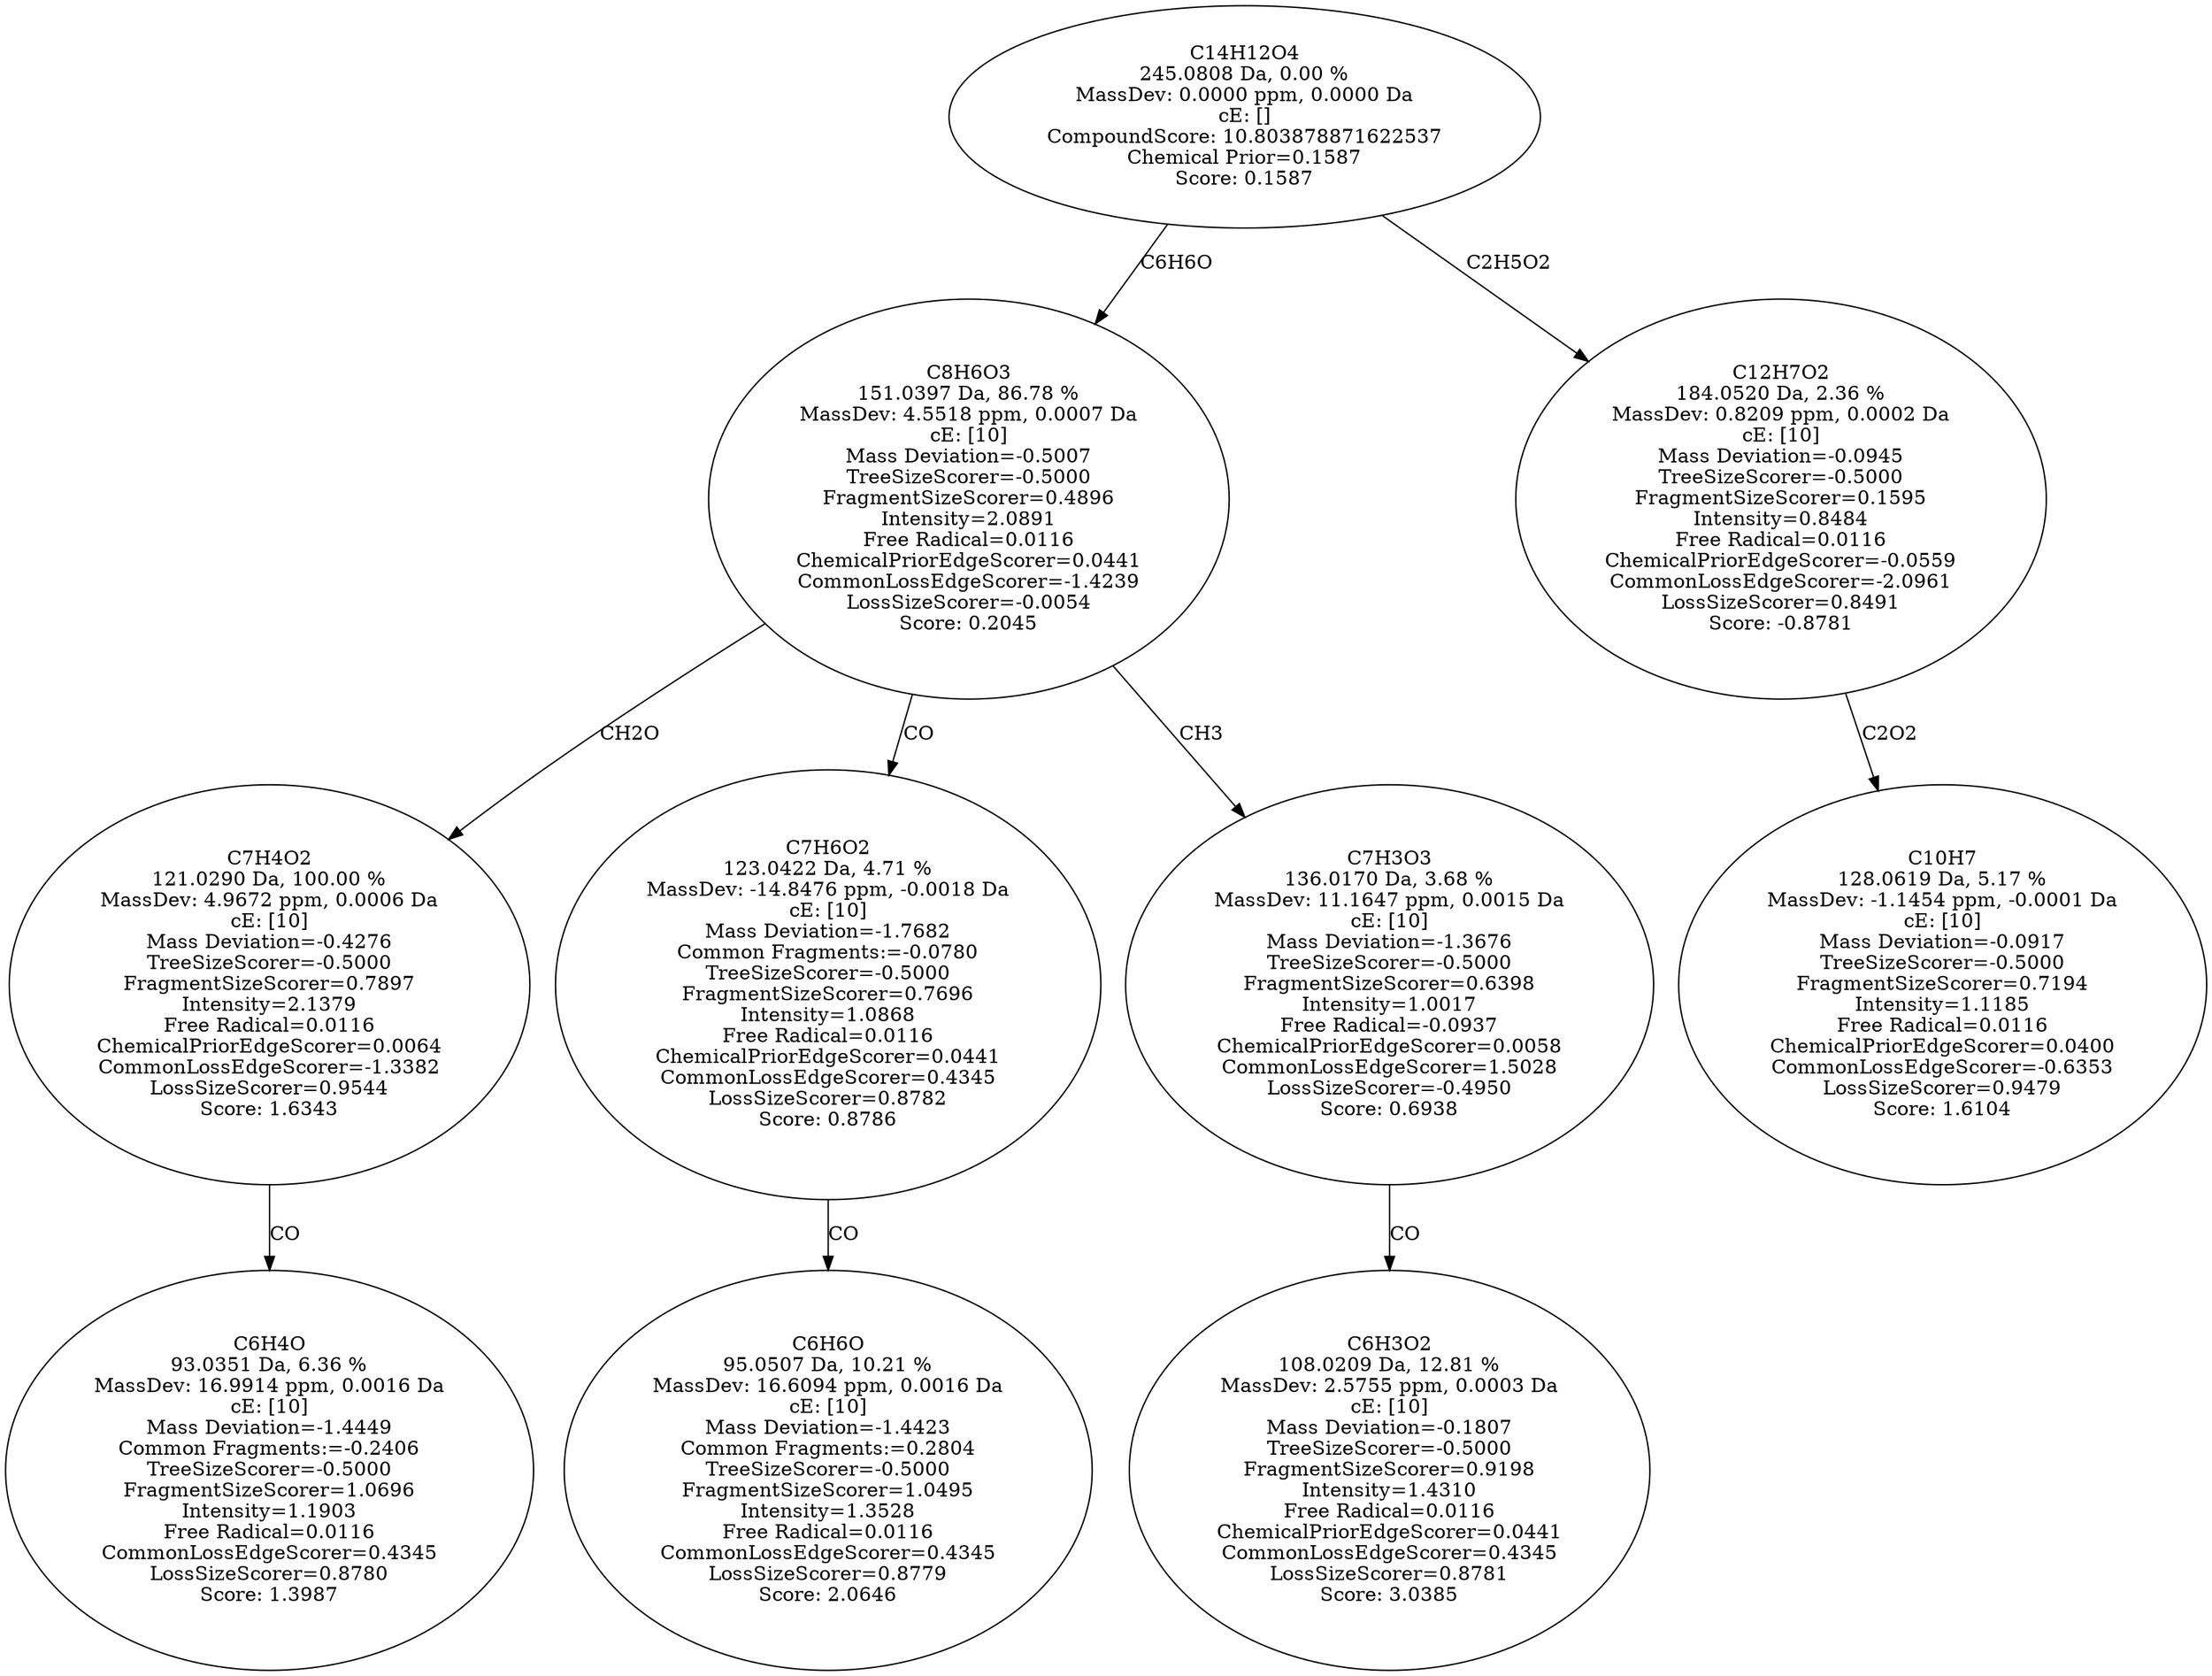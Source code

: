 strict digraph {
v1 [label="C6H4O\n93.0351 Da, 6.36 %\nMassDev: 16.9914 ppm, 0.0016 Da\ncE: [10]\nMass Deviation=-1.4449\nCommon Fragments:=-0.2406\nTreeSizeScorer=-0.5000\nFragmentSizeScorer=1.0696\nIntensity=1.1903\nFree Radical=0.0116\nCommonLossEdgeScorer=0.4345\nLossSizeScorer=0.8780\nScore: 1.3987"];
v2 [label="C7H4O2\n121.0290 Da, 100.00 %\nMassDev: 4.9672 ppm, 0.0006 Da\ncE: [10]\nMass Deviation=-0.4276\nTreeSizeScorer=-0.5000\nFragmentSizeScorer=0.7897\nIntensity=2.1379\nFree Radical=0.0116\nChemicalPriorEdgeScorer=0.0064\nCommonLossEdgeScorer=-1.3382\nLossSizeScorer=0.9544\nScore: 1.6343"];
v3 [label="C6H6O\n95.0507 Da, 10.21 %\nMassDev: 16.6094 ppm, 0.0016 Da\ncE: [10]\nMass Deviation=-1.4423\nCommon Fragments:=0.2804\nTreeSizeScorer=-0.5000\nFragmentSizeScorer=1.0495\nIntensity=1.3528\nFree Radical=0.0116\nCommonLossEdgeScorer=0.4345\nLossSizeScorer=0.8779\nScore: 2.0646"];
v4 [label="C7H6O2\n123.0422 Da, 4.71 %\nMassDev: -14.8476 ppm, -0.0018 Da\ncE: [10]\nMass Deviation=-1.7682\nCommon Fragments:=-0.0780\nTreeSizeScorer=-0.5000\nFragmentSizeScorer=0.7696\nIntensity=1.0868\nFree Radical=0.0116\nChemicalPriorEdgeScorer=0.0441\nCommonLossEdgeScorer=0.4345\nLossSizeScorer=0.8782\nScore: 0.8786"];
v5 [label="C6H3O2\n108.0209 Da, 12.81 %\nMassDev: 2.5755 ppm, 0.0003 Da\ncE: [10]\nMass Deviation=-0.1807\nTreeSizeScorer=-0.5000\nFragmentSizeScorer=0.9198\nIntensity=1.4310\nFree Radical=0.0116\nChemicalPriorEdgeScorer=0.0441\nCommonLossEdgeScorer=0.4345\nLossSizeScorer=0.8781\nScore: 3.0385"];
v6 [label="C7H3O3\n136.0170 Da, 3.68 %\nMassDev: 11.1647 ppm, 0.0015 Da\ncE: [10]\nMass Deviation=-1.3676\nTreeSizeScorer=-0.5000\nFragmentSizeScorer=0.6398\nIntensity=1.0017\nFree Radical=-0.0937\nChemicalPriorEdgeScorer=0.0058\nCommonLossEdgeScorer=1.5028\nLossSizeScorer=-0.4950\nScore: 0.6938"];
v7 [label="C8H6O3\n151.0397 Da, 86.78 %\nMassDev: 4.5518 ppm, 0.0007 Da\ncE: [10]\nMass Deviation=-0.5007\nTreeSizeScorer=-0.5000\nFragmentSizeScorer=0.4896\nIntensity=2.0891\nFree Radical=0.0116\nChemicalPriorEdgeScorer=0.0441\nCommonLossEdgeScorer=-1.4239\nLossSizeScorer=-0.0054\nScore: 0.2045"];
v8 [label="C10H7\n128.0619 Da, 5.17 %\nMassDev: -1.1454 ppm, -0.0001 Da\ncE: [10]\nMass Deviation=-0.0917\nTreeSizeScorer=-0.5000\nFragmentSizeScorer=0.7194\nIntensity=1.1185\nFree Radical=0.0116\nChemicalPriorEdgeScorer=0.0400\nCommonLossEdgeScorer=-0.6353\nLossSizeScorer=0.9479\nScore: 1.6104"];
v9 [label="C12H7O2\n184.0520 Da, 2.36 %\nMassDev: 0.8209 ppm, 0.0002 Da\ncE: [10]\nMass Deviation=-0.0945\nTreeSizeScorer=-0.5000\nFragmentSizeScorer=0.1595\nIntensity=0.8484\nFree Radical=0.0116\nChemicalPriorEdgeScorer=-0.0559\nCommonLossEdgeScorer=-2.0961\nLossSizeScorer=0.8491\nScore: -0.8781"];
v10 [label="C14H12O4\n245.0808 Da, 0.00 %\nMassDev: 0.0000 ppm, 0.0000 Da\ncE: []\nCompoundScore: 10.803878871622537\nChemical Prior=0.1587\nScore: 0.1587"];
v2 -> v1 [label="CO"];
v7 -> v2 [label="CH2O"];
v4 -> v3 [label="CO"];
v7 -> v4 [label="CO"];
v6 -> v5 [label="CO"];
v7 -> v6 [label="CH3"];
v10 -> v7 [label="C6H6O"];
v9 -> v8 [label="C2O2"];
v10 -> v9 [label="C2H5O2"];
}